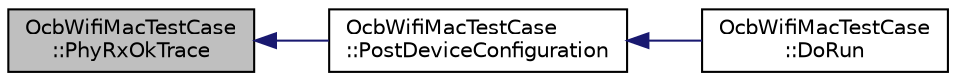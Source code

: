 digraph "OcbWifiMacTestCase::PhyRxOkTrace"
{
  edge [fontname="Helvetica",fontsize="10",labelfontname="Helvetica",labelfontsize="10"];
  node [fontname="Helvetica",fontsize="10",shape=record];
  rankdir="LR";
  Node1 [label="OcbWifiMacTestCase\l::PhyRxOkTrace",height=0.2,width=0.4,color="black", fillcolor="grey75", style="filled", fontcolor="black"];
  Node1 -> Node2 [dir="back",color="midnightblue",fontsize="10",style="solid"];
  Node2 [label="OcbWifiMacTestCase\l::PostDeviceConfiguration",height=0.2,width=0.4,color="black", fillcolor="white", style="filled",URL="$d1/dd6/classOcbWifiMacTestCase.html#a6b536e2fc476ebf85d4cd0ae7490987c"];
  Node2 -> Node3 [dir="back",color="midnightblue",fontsize="10",style="solid"];
  Node3 [label="OcbWifiMacTestCase\l::DoRun",height=0.2,width=0.4,color="black", fillcolor="white", style="filled",URL="$d1/dd6/classOcbWifiMacTestCase.html#a730877f90008a4a4e7fd547f964f0f08"];
}
